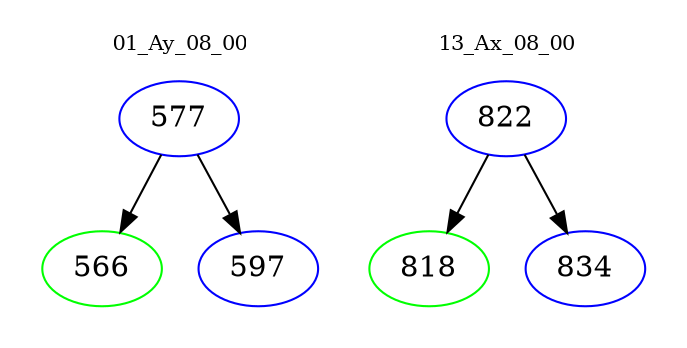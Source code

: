 digraph{
subgraph cluster_0 {
color = white
label = "01_Ay_08_00";
fontsize=10;
T0_577 [label="577", color="blue"]
T0_577 -> T0_566 [color="black"]
T0_566 [label="566", color="green"]
T0_577 -> T0_597 [color="black"]
T0_597 [label="597", color="blue"]
}
subgraph cluster_1 {
color = white
label = "13_Ax_08_00";
fontsize=10;
T1_822 [label="822", color="blue"]
T1_822 -> T1_818 [color="black"]
T1_818 [label="818", color="green"]
T1_822 -> T1_834 [color="black"]
T1_834 [label="834", color="blue"]
}
}
